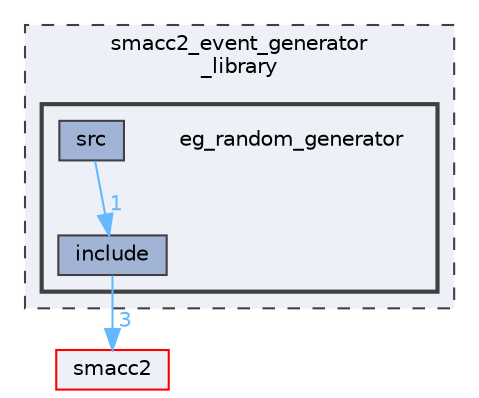 digraph "smacc2_event_generator_library/eg_random_generator"
{
 // LATEX_PDF_SIZE
  bgcolor="transparent";
  edge [fontname=Helvetica,fontsize=10,labelfontname=Helvetica,labelfontsize=10];
  node [fontname=Helvetica,fontsize=10,shape=box,height=0.2,width=0.4];
  compound=true
  subgraph clusterdir_d9d61ccbb2cc919ad123c80641fafcfa {
    graph [ bgcolor="#edf0f7", pencolor="grey25", label="smacc2_event_generator\l_library", fontname=Helvetica,fontsize=10 style="filled,dashed", URL="dir_d9d61ccbb2cc919ad123c80641fafcfa.html",tooltip=""]
  subgraph clusterdir_f74ff4efd8b62b45ad0198260132d419 {
    graph [ bgcolor="#edf0f7", pencolor="grey25", label="", fontname=Helvetica,fontsize=10 style="filled,bold", URL="dir_f74ff4efd8b62b45ad0198260132d419.html",tooltip=""]
    dir_f74ff4efd8b62b45ad0198260132d419 [shape=plaintext, label="eg_random_generator"];
  dir_df89dbd41c4768cf006b5d0bf89989bf [label="include", fillcolor="#a2b4d6", color="grey25", style="filled", URL="dir_df89dbd41c4768cf006b5d0bf89989bf.html",tooltip=""];
  dir_0d8c9e4c990d091601f7db76fb8de5c4 [label="src", fillcolor="#a2b4d6", color="grey25", style="filled", URL="dir_0d8c9e4c990d091601f7db76fb8de5c4.html",tooltip=""];
  }
  }
  dir_ce4c19d6108cf5285f3105ec9cd73bf1 [label="smacc2", fillcolor="#edf0f7", color="red", style="filled", URL="dir_ce4c19d6108cf5285f3105ec9cd73bf1.html",tooltip=""];
  dir_df89dbd41c4768cf006b5d0bf89989bf->dir_ce4c19d6108cf5285f3105ec9cd73bf1 [headlabel="3", labeldistance=1.5 headhref="dir_000025_000043.html" color="steelblue1" fontcolor="steelblue1"];
  dir_0d8c9e4c990d091601f7db76fb8de5c4->dir_df89dbd41c4768cf006b5d0bf89989bf [headlabel="1", labeldistance=1.5 headhref="dir_000065_000025.html" color="steelblue1" fontcolor="steelblue1"];
}
